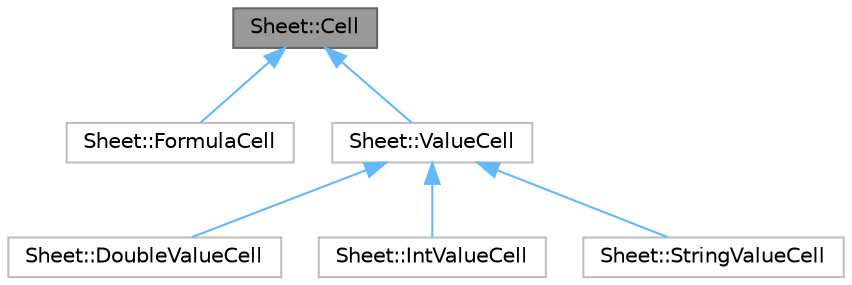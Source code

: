 digraph "Sheet::Cell"
{
 // LATEX_PDF_SIZE
  bgcolor="transparent";
  edge [fontname=Helvetica,fontsize=10,labelfontname=Helvetica,labelfontsize=10];
  node [fontname=Helvetica,fontsize=10,shape=box,height=0.2,width=0.4];
  Node1 [id="Node000001",label="Sheet::Cell",height=0.2,width=0.4,color="gray40", fillcolor="grey60", style="filled", fontcolor="black",tooltip=" "];
  Node1 -> Node2 [id="edge1_Node000001_Node000002",dir="back",color="steelblue1",style="solid",tooltip=" "];
  Node2 [id="Node000002",label="Sheet::FormulaCell",height=0.2,width=0.4,color="grey75", fillcolor="white", style="filled",URL="$classSheet_1_1FormulaCell.html",tooltip=" "];
  Node1 -> Node3 [id="edge2_Node000001_Node000003",dir="back",color="steelblue1",style="solid",tooltip=" "];
  Node3 [id="Node000003",label="Sheet::ValueCell",height=0.2,width=0.4,color="grey75", fillcolor="white", style="filled",URL="$classSheet_1_1ValueCell.html",tooltip=" "];
  Node3 -> Node4 [id="edge3_Node000003_Node000004",dir="back",color="steelblue1",style="solid",tooltip=" "];
  Node4 [id="Node000004",label="Sheet::DoubleValueCell",height=0.2,width=0.4,color="grey75", fillcolor="white", style="filled",URL="$classSheet_1_1DoubleValueCell.html",tooltip=" "];
  Node3 -> Node5 [id="edge4_Node000003_Node000005",dir="back",color="steelblue1",style="solid",tooltip=" "];
  Node5 [id="Node000005",label="Sheet::IntValueCell",height=0.2,width=0.4,color="grey75", fillcolor="white", style="filled",URL="$classSheet_1_1IntValueCell.html",tooltip=" "];
  Node3 -> Node6 [id="edge5_Node000003_Node000006",dir="back",color="steelblue1",style="solid",tooltip=" "];
  Node6 [id="Node000006",label="Sheet::StringValueCell",height=0.2,width=0.4,color="grey75", fillcolor="white", style="filled",URL="$classSheet_1_1StringValueCell.html",tooltip=" "];
}
